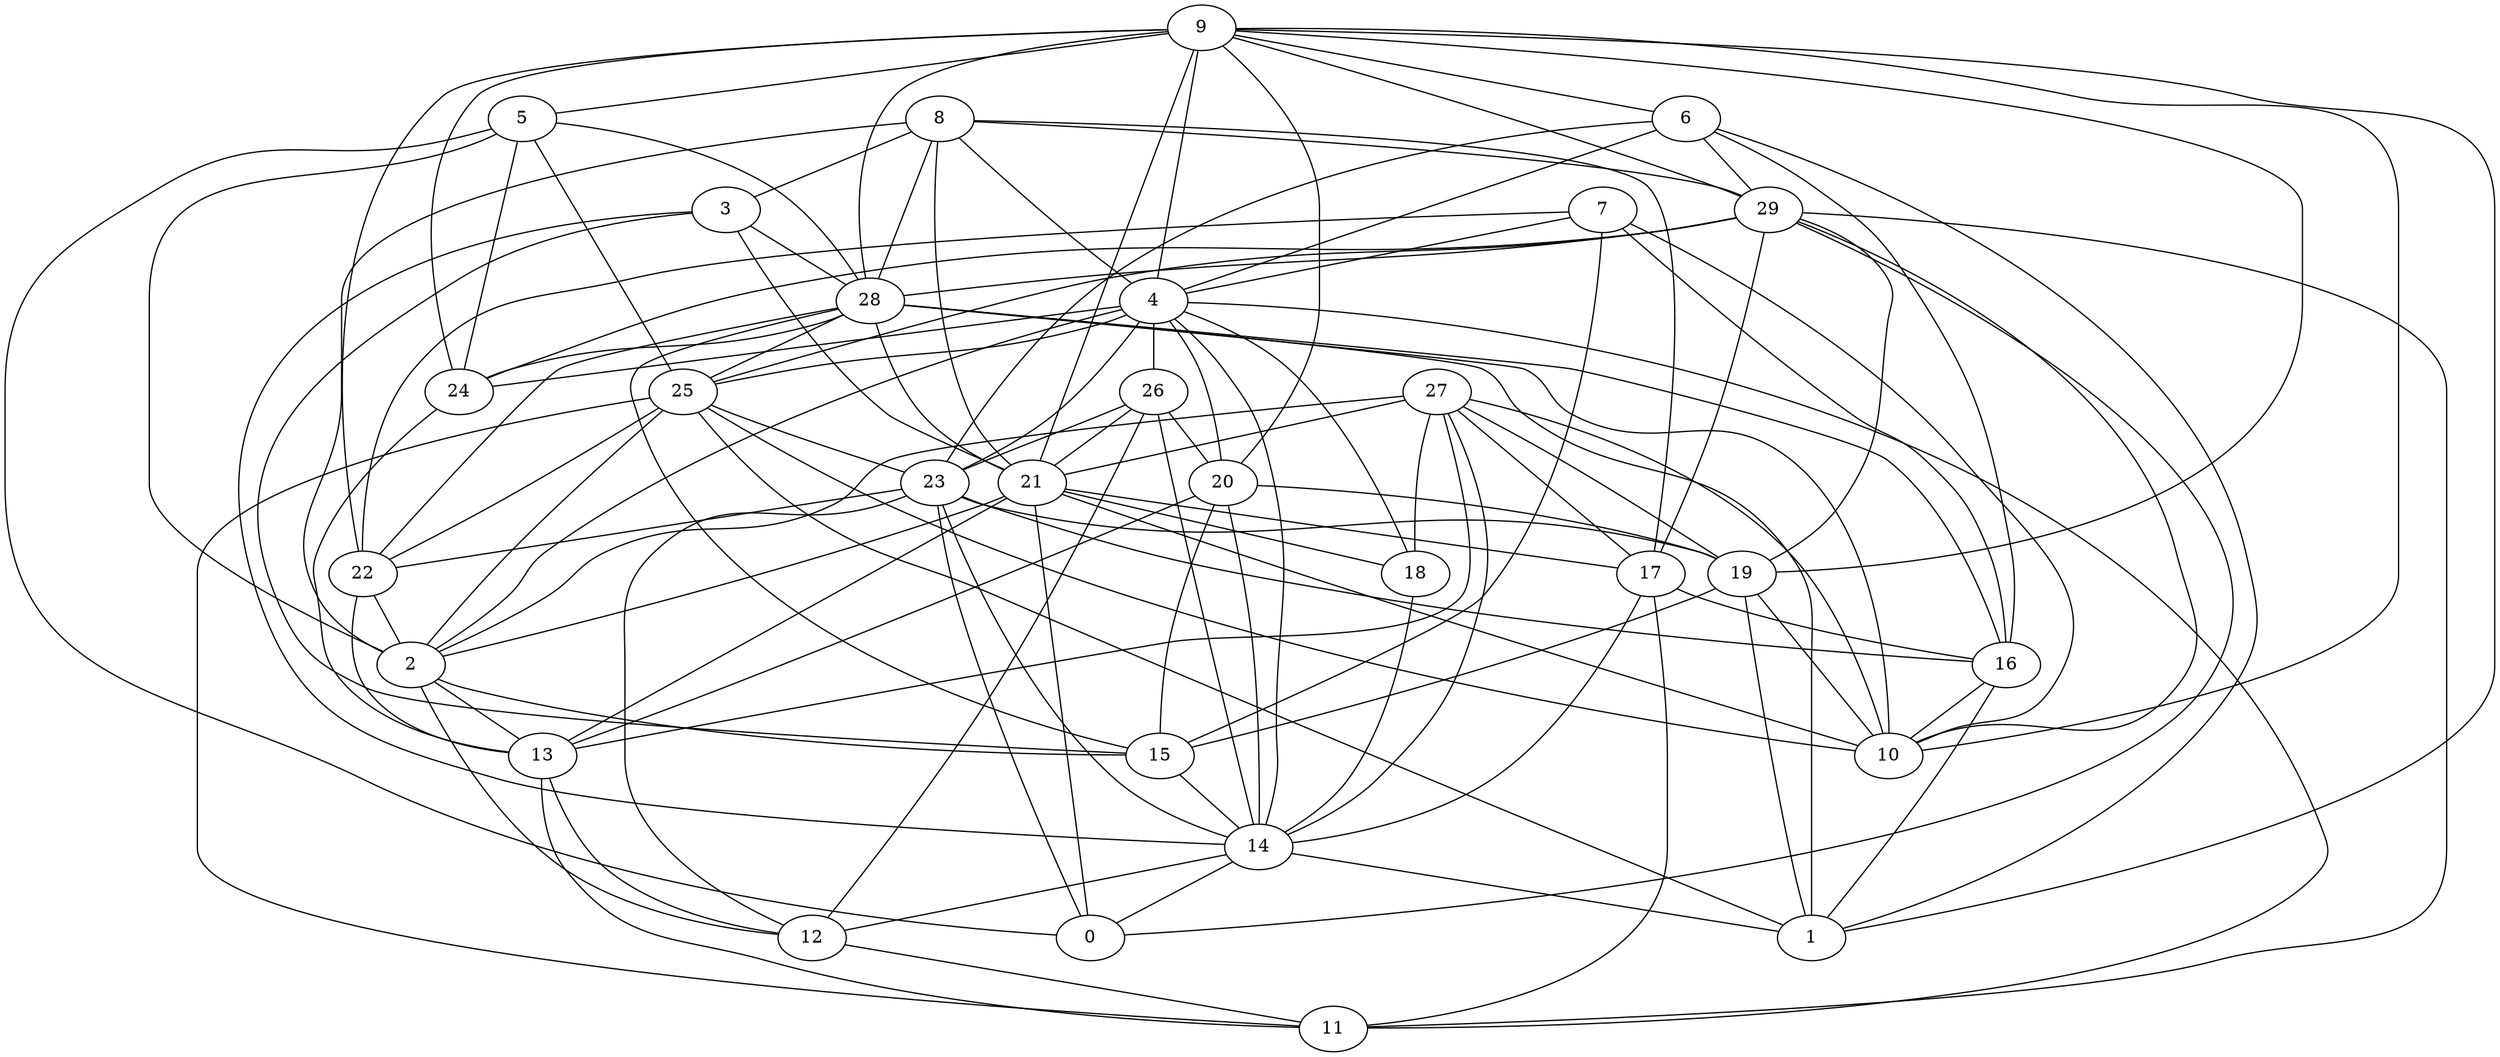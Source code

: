digraph GG_graph {

subgraph G_graph {
edge [color = black]
"5" -> "25" [dir = none]
"5" -> "28" [dir = none]
"29" -> "17" [dir = none]
"29" -> "25" [dir = none]
"29" -> "0" [dir = none]
"29" -> "10" [dir = none]
"29" -> "19" [dir = none]
"29" -> "11" [dir = none]
"29" -> "24" [dir = none]
"22" -> "2" [dir = none]
"9" -> "28" [dir = none]
"9" -> "29" [dir = none]
"9" -> "21" [dir = none]
"4" -> "11" [dir = none]
"4" -> "2" [dir = none]
"4" -> "20" [dir = none]
"4" -> "14" [dir = none]
"18" -> "14" [dir = none]
"14" -> "0" [dir = none]
"14" -> "12" [dir = none]
"14" -> "1" [dir = none]
"26" -> "14" [dir = none]
"26" -> "21" [dir = none]
"26" -> "12" [dir = none]
"23" -> "19" [dir = none]
"23" -> "16" [dir = none]
"23" -> "14" [dir = none]
"23" -> "22" [dir = none]
"21" -> "17" [dir = none]
"21" -> "2" [dir = none]
"21" -> "13" [dir = none]
"20" -> "15" [dir = none]
"20" -> "13" [dir = none]
"24" -> "13" [dir = none]
"17" -> "14" [dir = none]
"28" -> "21" [dir = none]
"28" -> "10" [dir = none]
"28" -> "25" [dir = none]
"28" -> "1" [dir = none]
"6" -> "4" [dir = none]
"6" -> "29" [dir = none]
"6" -> "16" [dir = none]
"6" -> "23" [dir = none]
"3" -> "14" [dir = none]
"8" -> "4" [dir = none]
"8" -> "17" [dir = none]
"8" -> "28" [dir = none]
"8" -> "29" [dir = none]
"8" -> "3" [dir = none]
"27" -> "13" [dir = none]
"27" -> "18" [dir = none]
"27" -> "14" [dir = none]
"27" -> "10" [dir = none]
"7" -> "22" [dir = none]
"7" -> "16" [dir = none]
"7" -> "15" [dir = none]
"25" -> "23" [dir = none]
"25" -> "10" [dir = none]
"27" -> "21" [dir = none]
"19" -> "15" [dir = none]
"28" -> "15" [dir = none]
"22" -> "13" [dir = none]
"5" -> "24" [dir = none]
"17" -> "11" [dir = none]
"13" -> "11" [dir = none]
"4" -> "26" [dir = none]
"21" -> "0" [dir = none]
"7" -> "4" [dir = none]
"9" -> "10" [dir = none]
"25" -> "1" [dir = none]
"28" -> "16" [dir = none]
"9" -> "24" [dir = none]
"7" -> "10" [dir = none]
"21" -> "10" [dir = none]
"9" -> "20" [dir = none]
"27" -> "19" [dir = none]
"9" -> "5" [dir = none]
"6" -> "1" [dir = none]
"16" -> "10" [dir = none]
"12" -> "11" [dir = none]
"16" -> "1" [dir = none]
"26" -> "20" [dir = none]
"3" -> "21" [dir = none]
"9" -> "1" [dir = none]
"28" -> "24" [dir = none]
"26" -> "23" [dir = none]
"13" -> "12" [dir = none]
"4" -> "25" [dir = none]
"23" -> "0" [dir = none]
"17" -> "16" [dir = none]
"9" -> "6" [dir = none]
"27" -> "17" [dir = none]
"4" -> "24" [dir = none]
"4" -> "18" [dir = none]
"2" -> "12" [dir = none]
"29" -> "28" [dir = none]
"3" -> "15" [dir = none]
"27" -> "2" [dir = none]
"9" -> "22" [dir = none]
"21" -> "18" [dir = none]
"19" -> "1" [dir = none]
"15" -> "14" [dir = none]
"5" -> "2" [dir = none]
"28" -> "22" [dir = none]
"25" -> "22" [dir = none]
"25" -> "11" [dir = none]
"3" -> "28" [dir = none]
"8" -> "21" [dir = none]
"2" -> "13" [dir = none]
"20" -> "14" [dir = none]
"25" -> "2" [dir = none]
"23" -> "12" [dir = none]
"4" -> "23" [dir = none]
"8" -> "2" [dir = none]
"9" -> "4" [dir = none]
"19" -> "10" [dir = none]
"5" -> "0" [dir = none]
"2" -> "15" [dir = none]
"20" -> "19" [dir = none]
"9" -> "19" [dir = none]
}

}

